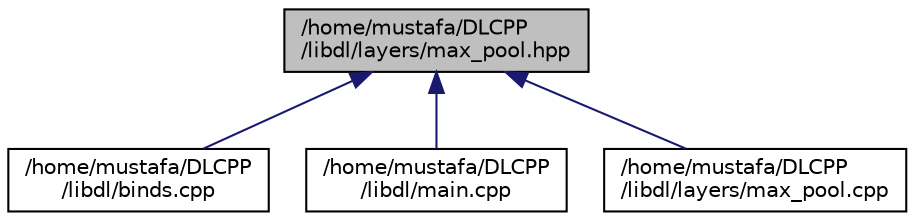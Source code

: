digraph "/home/mustafa/DLCPP/libdl/layers/max_pool.hpp"
{
 // LATEX_PDF_SIZE
  edge [fontname="Helvetica",fontsize="10",labelfontname="Helvetica",labelfontsize="10"];
  node [fontname="Helvetica",fontsize="10",shape=record];
  Node7 [label="/home/mustafa/DLCPP\l/libdl/layers/max_pool.hpp",height=0.2,width=0.4,color="black", fillcolor="grey75", style="filled", fontcolor="black",tooltip=" "];
  Node7 -> Node8 [dir="back",color="midnightblue",fontsize="10",style="solid",fontname="Helvetica"];
  Node8 [label="/home/mustafa/DLCPP\l/libdl/binds.cpp",height=0.2,width=0.4,color="black", fillcolor="white", style="filled",URL="$binds_8cpp.html",tooltip=" "];
  Node7 -> Node9 [dir="back",color="midnightblue",fontsize="10",style="solid",fontname="Helvetica"];
  Node9 [label="/home/mustafa/DLCPP\l/libdl/main.cpp",height=0.2,width=0.4,color="black", fillcolor="white", style="filled",URL="$main_8cpp.html",tooltip=" "];
  Node7 -> Node10 [dir="back",color="midnightblue",fontsize="10",style="solid",fontname="Helvetica"];
  Node10 [label="/home/mustafa/DLCPP\l/libdl/layers/max_pool.cpp",height=0.2,width=0.4,color="black", fillcolor="white", style="filled",URL="$max__pool_8cpp.html",tooltip=" "];
}
